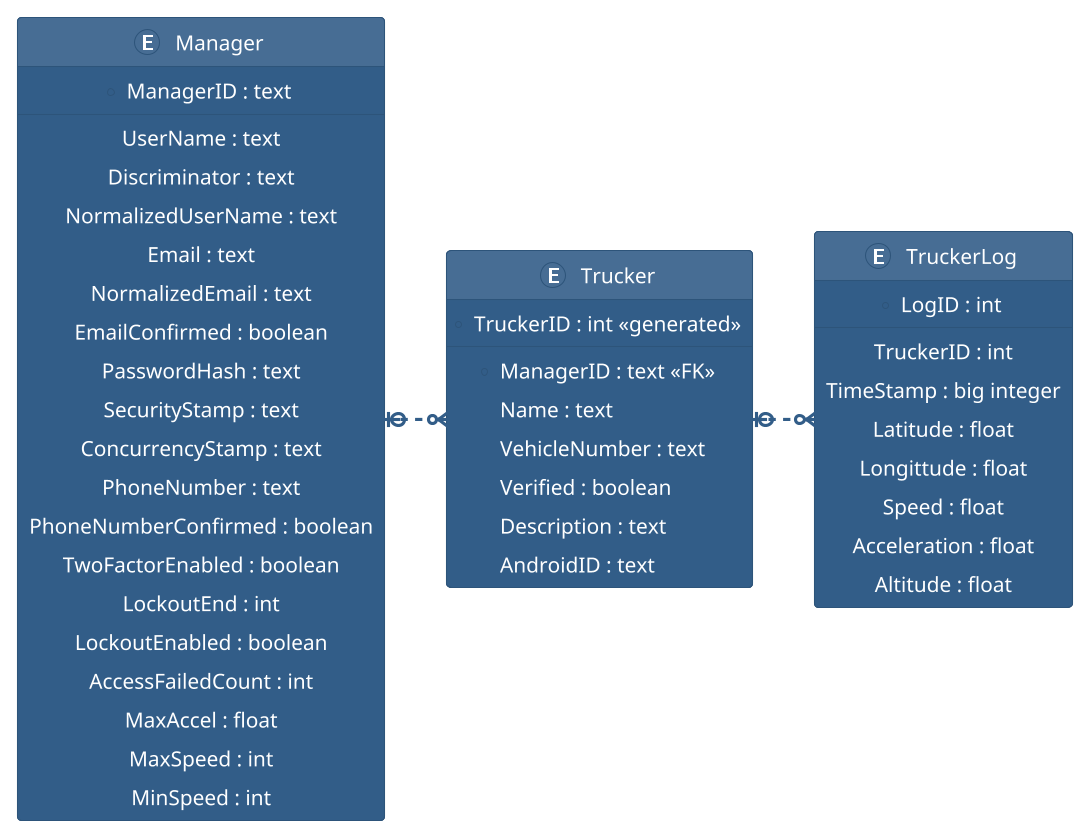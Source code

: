 @startuml
left to right direction
!theme sandstone
skinparam defaultTextAlignment center
skinparam defaultFontSize 20

entity Trucker {
    *TruckerID : int <<generated>>
    --
    *ManagerID : text <<FK>>
    Name : text
    VehicleNumber : text
    Verified : boolean
    Description : text
    AndroidID : text
}

entity TruckerLog {
    *LogID : int
    --
    TruckerID : int
    TimeStamp : big integer
    Latitude : float
    Longittude : float
    Speed : float
    Acceleration : float
    Altitude : float
}

entity Manager {
    *ManagerID : text
    --
    UserName : text
    Discriminator : text
    NormalizedUserName : text
    Email : text
    NormalizedEmail : text
    EmailConfirmed : boolean
    PasswordHash : text
    SecurityStamp : text
    ConcurrencyStamp : text
    PhoneNumber : text
    PhoneNumberConfirmed : boolean
    TwoFactorEnabled : boolean
    LockoutEnd : int
    LockoutEnabled : boolean
    AccessFailedCount : int
    MaxAccel : float
    MaxSpeed : int 
    MinSpeed : int 
}

Trucker |o..o{ TruckerLog
Manager |o..o{ Trucker 

@enduml
